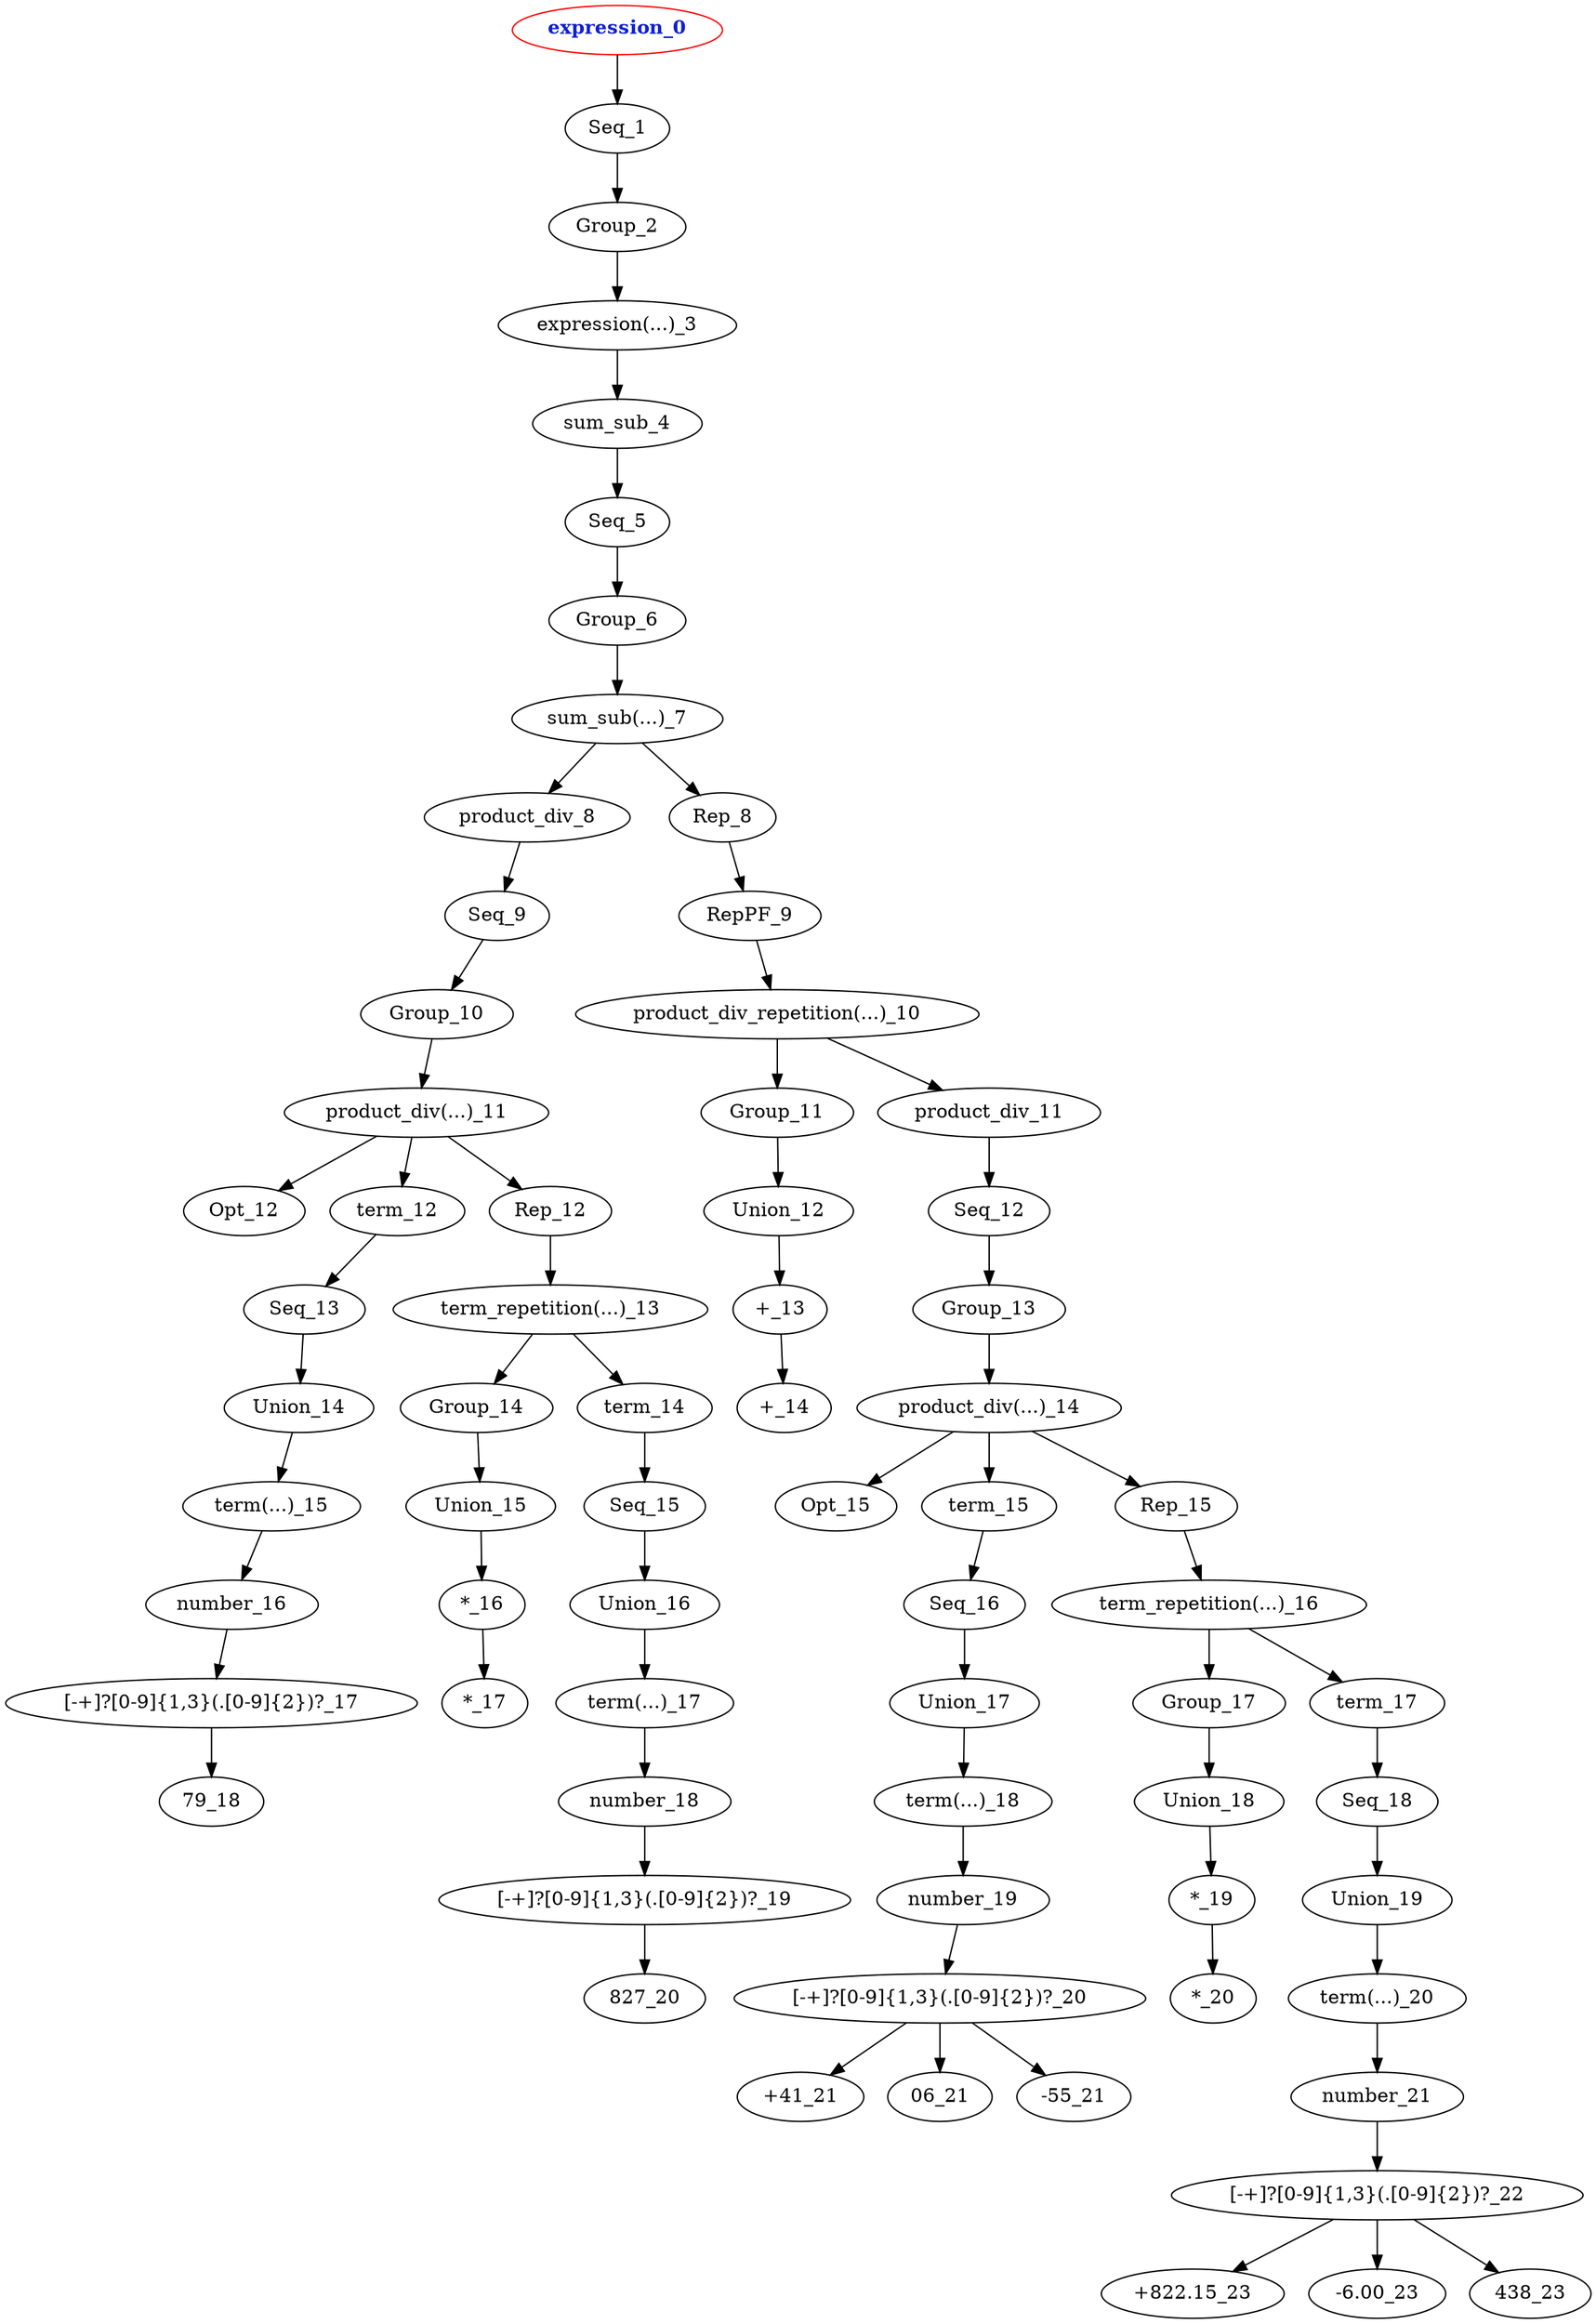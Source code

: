 digraph "ArithmeticExpression" {
edge ["class"="link-class"]
"expression_0" ["color"="red","label"=<<b>expression_0</b>>,"fontcolor"="#1020d0"]
"expression_0" -> "Seq_1" ["weight"="2.0"]
"Seq_1" -> "Group_2" ["weight"="2.0"]
"Group_2" -> "expression(...)_3" ["weight"="2.0"]
"expression(...)_3" -> "sum_sub_4" ["weight"="2.0"]
"sum_sub_4" -> "Seq_5" ["weight"="2.0"]
"Seq_5" -> "Group_6" ["weight"="2.0"]
"Group_6" -> "sum_sub(...)_7" ["weight"="2.0"]
"sum_sub(...)_7" -> "product_div_8" ["weight"="2.0"]
"sum_sub(...)_7" -> "Rep_8" ["weight"="2.0"]
"Rep_8" -> "RepPF_9" ["weight"="2.0"]
"product_div_8" -> "Seq_9" ["weight"="2.0"]
"Seq_9" -> "Group_10" ["weight"="2.0"]
"Group_10" -> "product_div(...)_11" ["weight"="2.0"]
"product_div(...)_11" -> "Opt_12" ["weight"="2.0"]
"product_div(...)_11" -> "term_12" ["weight"="2.0"]
"product_div(...)_11" -> "Rep_12" ["weight"="2.0"]
"Rep_12" -> "term_repetition(...)_13" ["weight"="2.0"]
"term_12" -> "Seq_13" ["weight"="2.0"]
"Seq_13" -> "Union_14" ["weight"="2.0"]
"Union_14" -> "term(...)_15" ["weight"="2.0"]
"term(...)_15" -> "number_16" ["weight"="2.0"]
"number_16" -> "[\-\+]?[0-9]{1,3}(\.[0-9]{2})?_17" ["weight"="2.0"]
"[\-\+]?[0-9]{1,3}(\.[0-9]{2})?_17" -> "79_18" ["weight"="2.0"]
"term_repetition(...)_13" -> "Group_14" ["weight"="2.0"]
"term_repetition(...)_13" -> "term_14" ["weight"="2.0"]
"term_14" -> "Seq_15" ["weight"="2.0"]
"Group_14" -> "Union_15" ["weight"="2.0"]
"Union_15" -> "*_16" ["weight"="2.0"]
"*_16" -> "*_17" ["weight"="2.0"]
"Seq_15" -> "Union_16" ["weight"="2.0"]
"Union_16" -> "term(...)_17" ["weight"="2.0"]
"term(...)_17" -> "number_18" ["weight"="2.0"]
"number_18" -> "[\-\+]?[0-9]{1,3}(\.[0-9]{2})?_19" ["weight"="2.0"]
"[\-\+]?[0-9]{1,3}(\.[0-9]{2})?_19" -> "827_20" ["weight"="2.0"]
"RepPF_9" -> "product_div_repetition(...)_10" ["weight"="2.0"]
"product_div_repetition(...)_10" -> "Group_11" ["weight"="2.0"]
"product_div_repetition(...)_10" -> "product_div_11" ["weight"="2.0"]
"product_div_11" -> "Seq_12" ["weight"="2.0"]
"Group_11" -> "Union_12" ["weight"="2.0"]
"Union_12" -> "+_13" ["weight"="2.0"]
"+_13" -> "+_14" ["weight"="2.0"]
"Seq_12" -> "Group_13" ["weight"="2.0"]
"Group_13" -> "product_div(...)_14" ["weight"="2.0"]
"product_div(...)_14" -> "Opt_15" ["weight"="2.0"]
"product_div(...)_14" -> "term_15" ["weight"="2.0"]
"product_div(...)_14" -> "Rep_15" ["weight"="2.0"]
"Rep_15" -> "term_repetition(...)_16" ["weight"="2.0"]
"term_15" -> "Seq_16" ["weight"="2.0"]
"Seq_16" -> "Union_17" ["weight"="2.0"]
"Union_17" -> "term(...)_18" ["weight"="2.0"]
"term(...)_18" -> "number_19" ["weight"="2.0"]
"number_19" -> "[\-\+]?[0-9]{1,3}(\.[0-9]{2})?_20" ["weight"="2.0"]
"[\-\+]?[0-9]{1,3}(\.[0-9]{2})?_20" -> "+41_21" ["weight"="2.0"]
"[\-\+]?[0-9]{1,3}(\.[0-9]{2})?_20" -> "06_21" ["weight"="2.0"]
"[\-\+]?[0-9]{1,3}(\.[0-9]{2})?_20" -> "-55_21" ["weight"="2.0"]
"term_repetition(...)_16" -> "Group_17" ["weight"="2.0"]
"term_repetition(...)_16" -> "term_17" ["weight"="2.0"]
"term_17" -> "Seq_18" ["weight"="2.0"]
"Group_17" -> "Union_18" ["weight"="2.0"]
"Union_18" -> "*_19" ["weight"="2.0"]
"*_19" -> "*_20" ["weight"="2.0"]
"Seq_18" -> "Union_19" ["weight"="2.0"]
"Union_19" -> "term(...)_20" ["weight"="2.0"]
"term(...)_20" -> "number_21" ["weight"="2.0"]
"number_21" -> "[\-\+]?[0-9]{1,3}(\.[0-9]{2})?_22" ["weight"="2.0"]
"[\-\+]?[0-9]{1,3}(\.[0-9]{2})?_22" -> "+822.15_23" ["weight"="2.0"]
"[\-\+]?[0-9]{1,3}(\.[0-9]{2})?_22" -> "-6.00_23" ["weight"="2.0"]
"[\-\+]?[0-9]{1,3}(\.[0-9]{2})?_22" -> "438_23" ["weight"="2.0"]
}